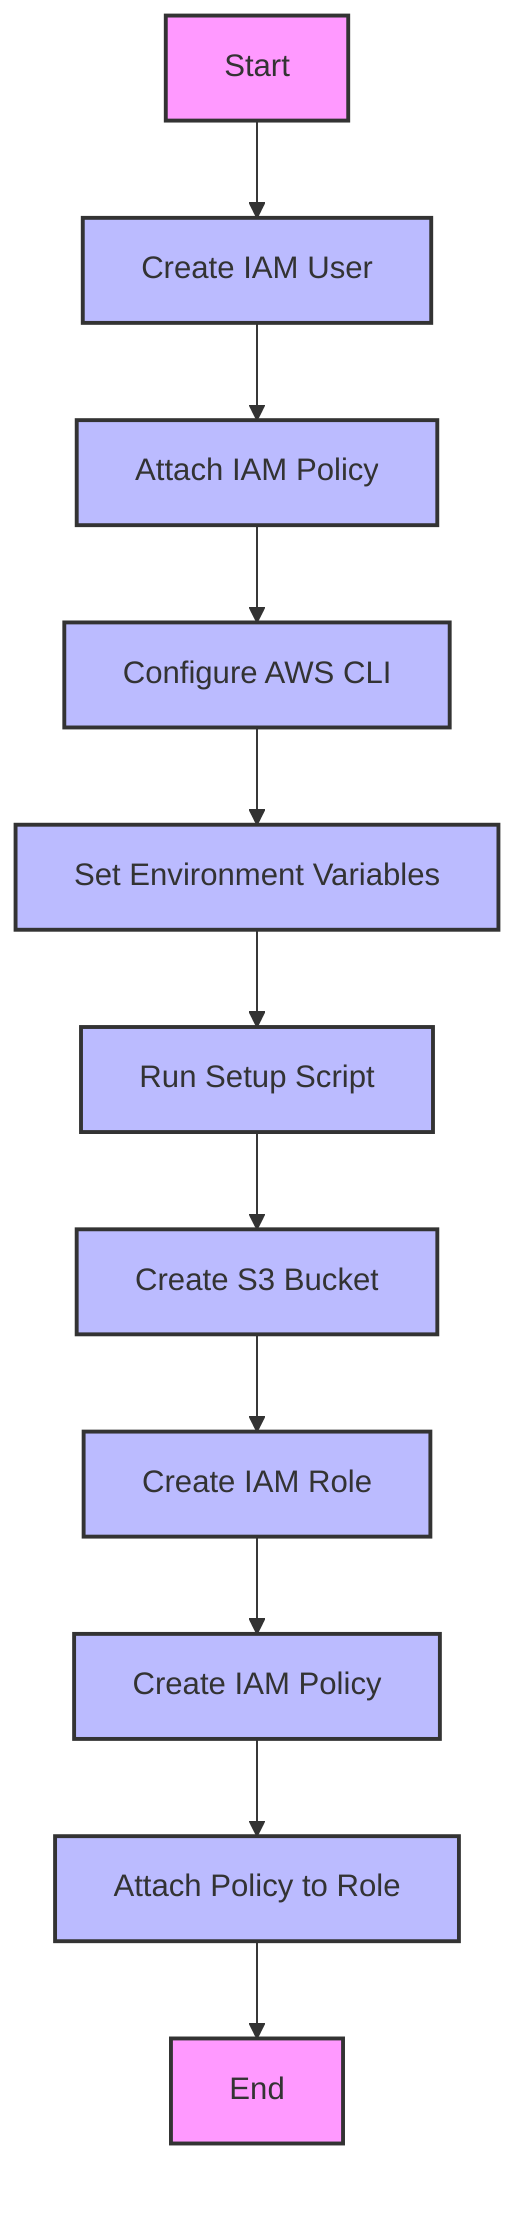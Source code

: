 graph TD
    A[Start] --> B[Create IAM User]
    B --> C[Attach IAM Policy]
    C --> D[Configure AWS CLI]
    D --> E[Set Environment Variables]
    E --> F[Run Setup Script]
    F --> G[Create S3 Bucket]
    G --> H[Create IAM Role]
    H --> I[Create IAM Policy]
    I --> J[Attach Policy to Role]
    J --> K[End]

    style A fill:#f9f,stroke:#333,stroke-width:2px
    style K fill:#f9f,stroke:#333,stroke-width:2px
    style B fill:#bbf,stroke:#333,stroke-width:2px
    style C fill:#bbf,stroke:#333,stroke-width:2px
    style D fill:#bbf,stroke:#333,stroke-width:2px
    style E fill:#bbf,stroke:#333,stroke-width:2px
    style F fill:#bbf,stroke:#333,stroke-width:2px
    style G fill:#bbf,stroke:#333,stroke-width:2px
    style H fill:#bbf,stroke:#333,stroke-width:2px
    style I fill:#bbf,stroke:#333,stroke-width:2px
    style J fill:#bbf,stroke:#333,stroke-width:2px